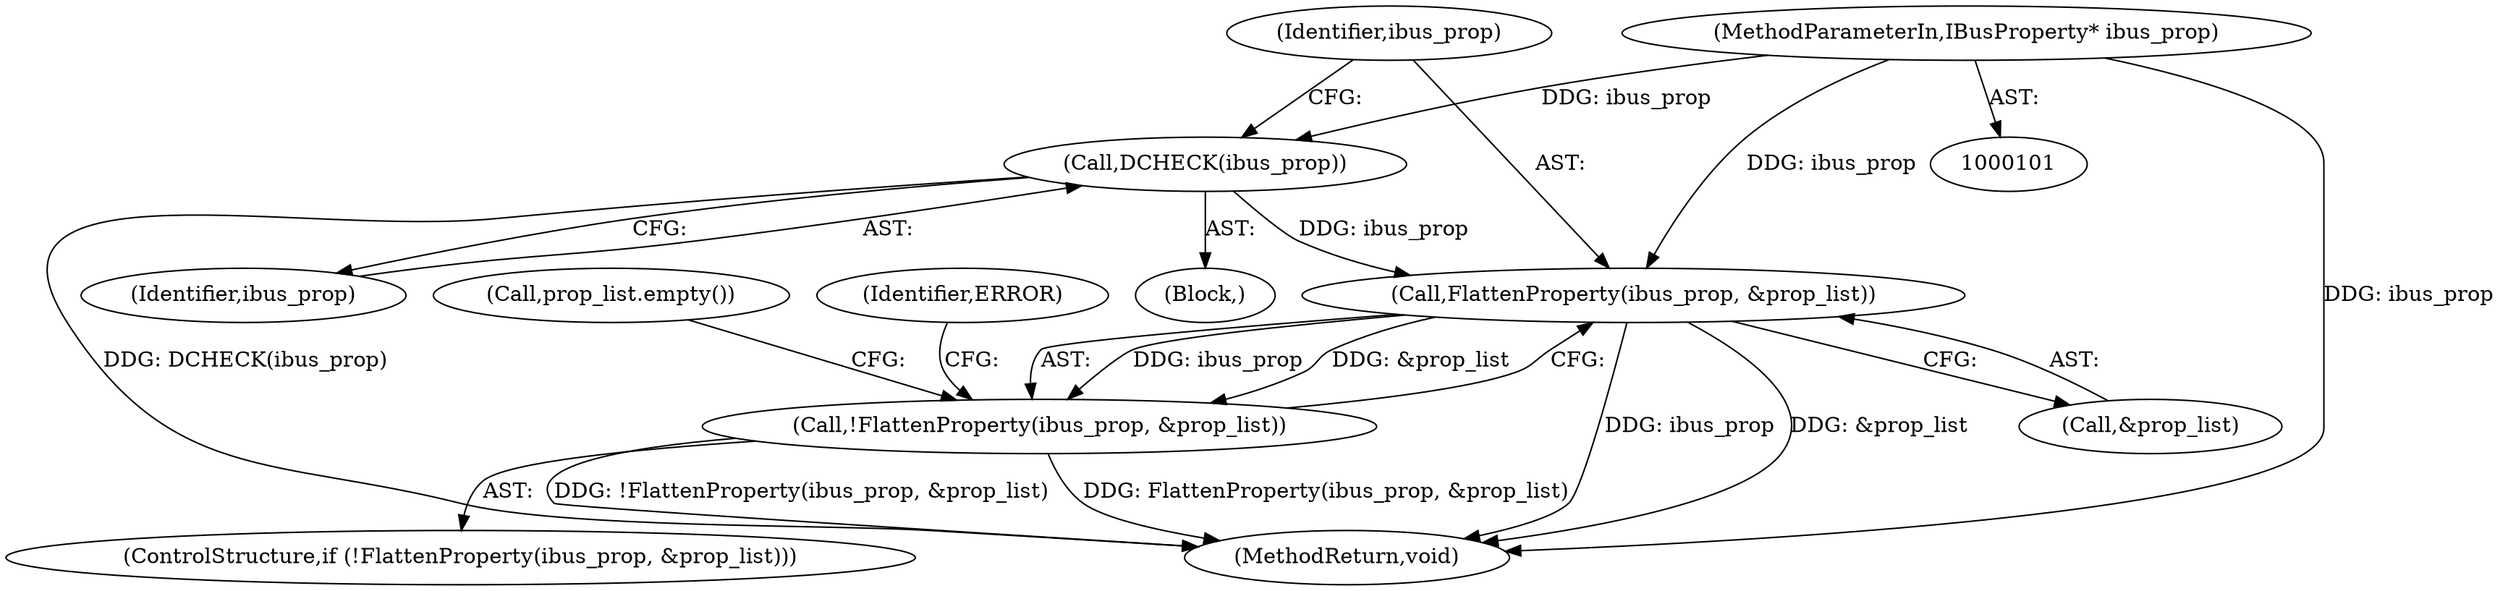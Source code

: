 digraph "1_Chrome_dc7b094a338c6c521f918f478e993f0f74bbea0d_74@pointer" {
"1000108" [label="(Call,DCHECK(ibus_prop))"];
"1000102" [label="(MethodParameterIn,IBusProperty* ibus_prop)"];
"1000113" [label="(Call,FlattenProperty(ibus_prop, &prop_list))"];
"1000112" [label="(Call,!FlattenProperty(ibus_prop, &prop_list))"];
"1000108" [label="(Call,DCHECK(ibus_prop))"];
"1000125" [label="(Call,prop_list.empty())"];
"1000115" [label="(Call,&prop_list)"];
"1000103" [label="(Block,)"];
"1000114" [label="(Identifier,ibus_prop)"];
"1000109" [label="(Identifier,ibus_prop)"];
"1000112" [label="(Call,!FlattenProperty(ibus_prop, &prop_list))"];
"1000102" [label="(MethodParameterIn,IBusProperty* ibus_prop)"];
"1000120" [label="(Identifier,ERROR)"];
"1000111" [label="(ControlStructure,if (!FlattenProperty(ibus_prop, &prop_list)))"];
"1000113" [label="(Call,FlattenProperty(ibus_prop, &prop_list))"];
"1000130" [label="(MethodReturn,void)"];
"1000108" -> "1000103"  [label="AST: "];
"1000108" -> "1000109"  [label="CFG: "];
"1000109" -> "1000108"  [label="AST: "];
"1000114" -> "1000108"  [label="CFG: "];
"1000108" -> "1000130"  [label="DDG: DCHECK(ibus_prop)"];
"1000102" -> "1000108"  [label="DDG: ibus_prop"];
"1000108" -> "1000113"  [label="DDG: ibus_prop"];
"1000102" -> "1000101"  [label="AST: "];
"1000102" -> "1000130"  [label="DDG: ibus_prop"];
"1000102" -> "1000113"  [label="DDG: ibus_prop"];
"1000113" -> "1000112"  [label="AST: "];
"1000113" -> "1000115"  [label="CFG: "];
"1000114" -> "1000113"  [label="AST: "];
"1000115" -> "1000113"  [label="AST: "];
"1000112" -> "1000113"  [label="CFG: "];
"1000113" -> "1000130"  [label="DDG: ibus_prop"];
"1000113" -> "1000130"  [label="DDG: &prop_list"];
"1000113" -> "1000112"  [label="DDG: ibus_prop"];
"1000113" -> "1000112"  [label="DDG: &prop_list"];
"1000112" -> "1000111"  [label="AST: "];
"1000120" -> "1000112"  [label="CFG: "];
"1000125" -> "1000112"  [label="CFG: "];
"1000112" -> "1000130"  [label="DDG: !FlattenProperty(ibus_prop, &prop_list)"];
"1000112" -> "1000130"  [label="DDG: FlattenProperty(ibus_prop, &prop_list)"];
}
